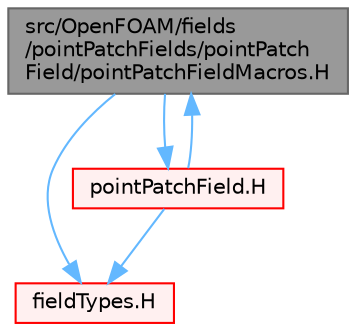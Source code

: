 digraph "src/OpenFOAM/fields/pointPatchFields/pointPatchField/pointPatchFieldMacros.H"
{
 // LATEX_PDF_SIZE
  bgcolor="transparent";
  edge [fontname=Helvetica,fontsize=10,labelfontname=Helvetica,labelfontsize=10];
  node [fontname=Helvetica,fontsize=10,shape=box,height=0.2,width=0.4];
  Node1 [id="Node000001",label="src/OpenFOAM/fields\l/pointPatchFields/pointPatch\lField/pointPatchFieldMacros.H",height=0.2,width=0.4,color="gray40", fillcolor="grey60", style="filled", fontcolor="black",tooltip="Macros for creating pointPatchField types."];
  Node1 -> Node2 [id="edge1_Node000001_Node000002",color="steelblue1",style="solid",tooltip=" "];
  Node2 [id="Node000002",label="fieldTypes.H",height=0.2,width=0.4,color="red", fillcolor="#FFF0F0", style="filled",URL="$fieldTypes_8H.html",tooltip=" "];
  Node1 -> Node127 [id="edge2_Node000001_Node000127",color="steelblue1",style="solid",tooltip=" "];
  Node127 [id="Node000127",label="pointPatchField.H",height=0.2,width=0.4,color="red", fillcolor="#FFF0F0", style="filled",URL="$pointPatchField_8H.html",tooltip=" "];
  Node127 -> Node2 [id="edge3_Node000127_Node000002",color="steelblue1",style="solid",tooltip=" "];
  Node127 -> Node1 [id="edge4_Node000127_Node000001",color="steelblue1",style="solid",tooltip=" "];
}
